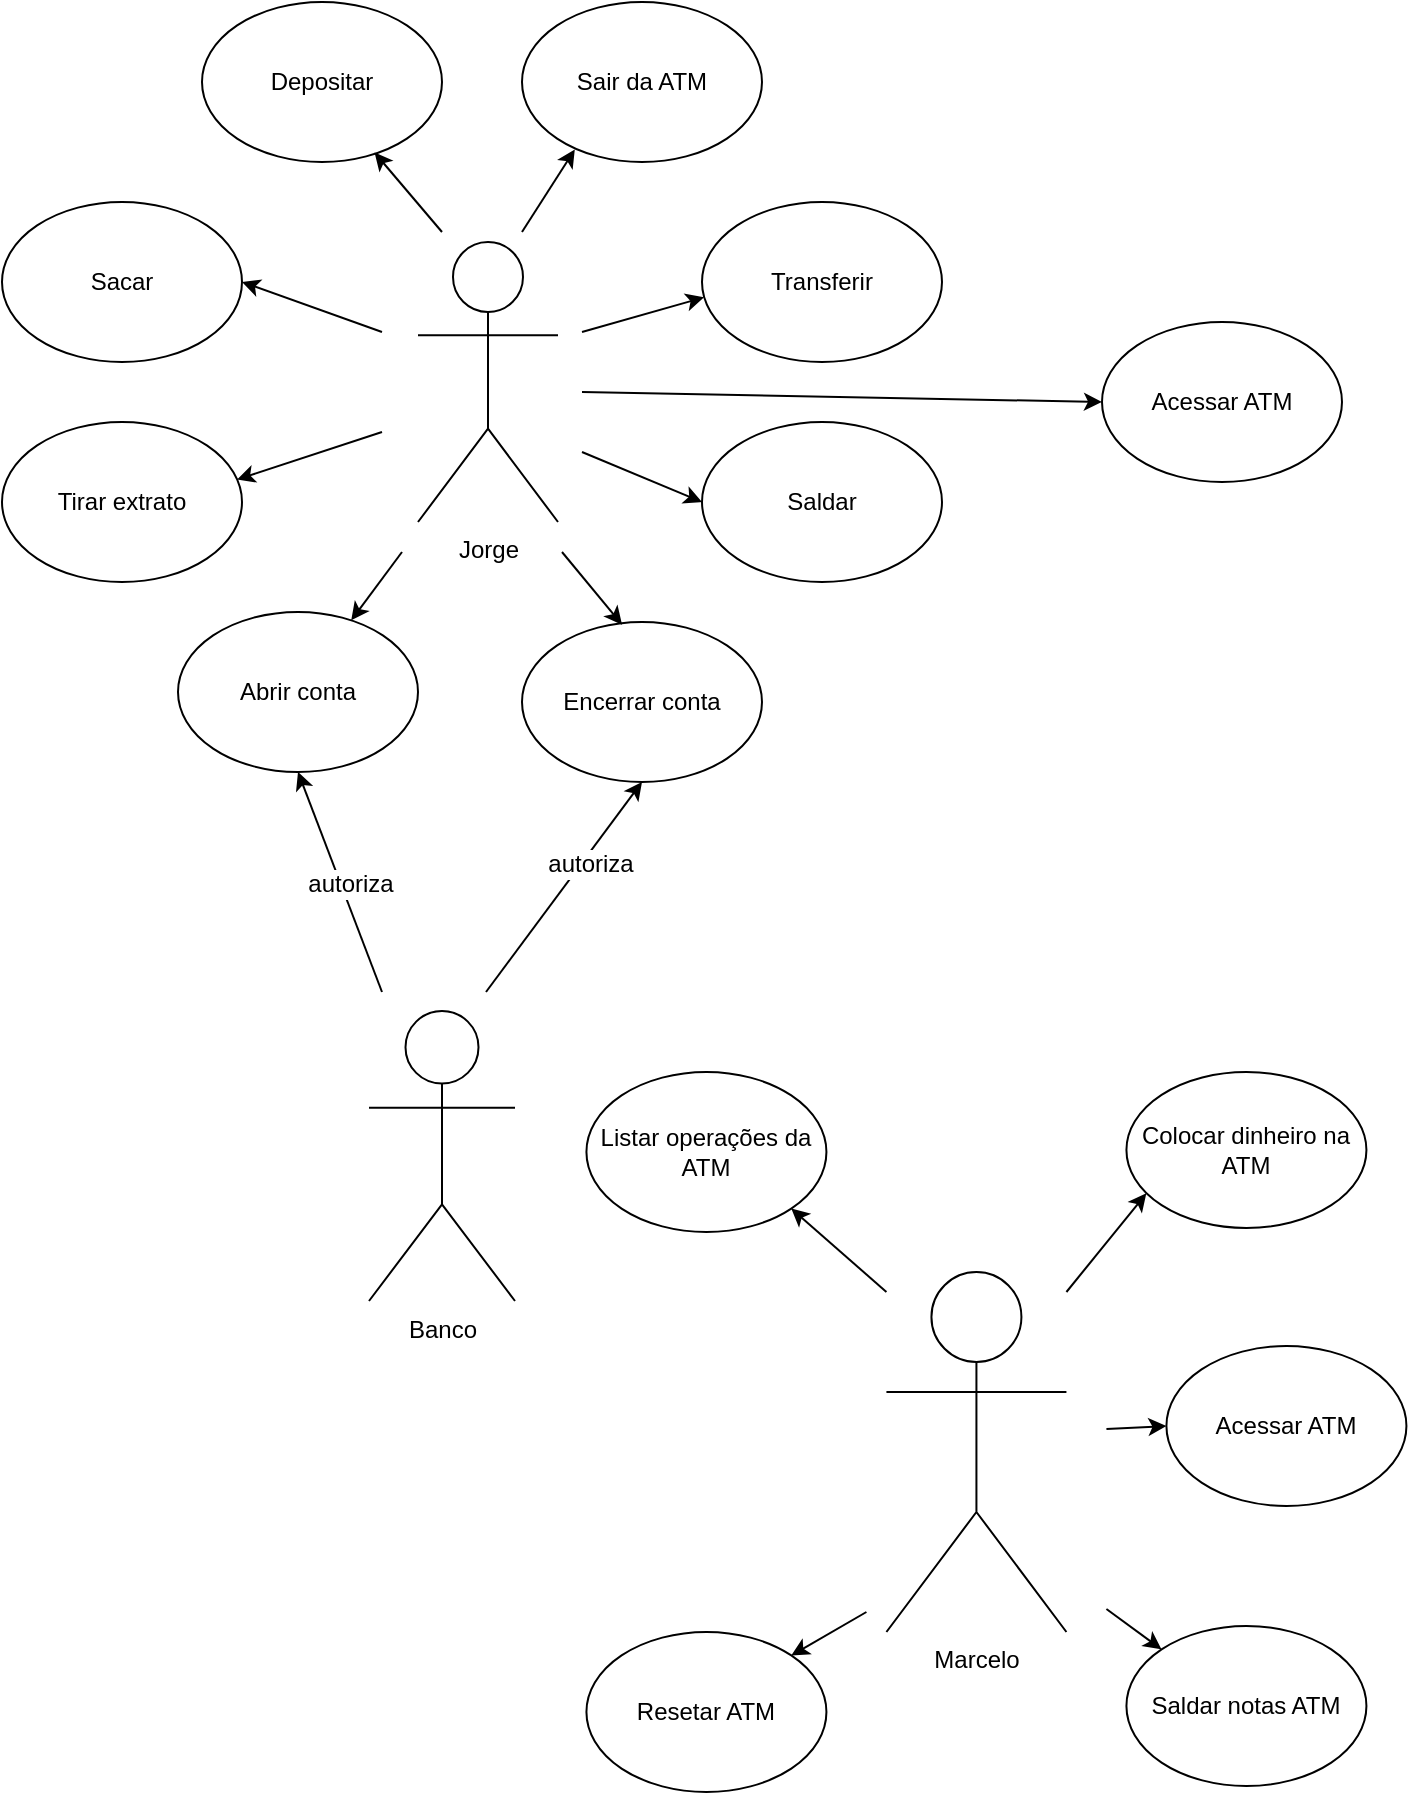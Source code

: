 <mxfile version="11.0.7" type="device"><diagram id="Hi9Vv-OTaBP5hEGPg1eY" name="Casos de Uso"><mxGraphModel dx="1038" dy="550" grid="1" gridSize="10" guides="1" tooltips="1" connect="1" arrows="1" fold="1" page="1" pageScale="1" pageWidth="827" pageHeight="1169" math="0" shadow="0"><root><mxCell id="0"/><mxCell id="1" parent="0"/><mxCell id="EPG8qLSOaNyK6WhrWF3P-1" value="Jorge" style="shape=umlActor;verticalLabelPosition=bottom;labelBackgroundColor=#ffffff;verticalAlign=top;html=1;outlineConnect=0;" parent="1" vertex="1"><mxGeometry x="306" y="215" width="70" height="140" as="geometry"/></mxCell><mxCell id="EPG8qLSOaNyK6WhrWF3P-5" value="Depositar" style="ellipse;whiteSpace=wrap;html=1;" parent="1" vertex="1"><mxGeometry x="198" y="95" width="120" height="80" as="geometry"/></mxCell><mxCell id="EPG8qLSOaNyK6WhrWF3P-6" value="Tirar extrato" style="ellipse;whiteSpace=wrap;html=1;" parent="1" vertex="1"><mxGeometry x="98" y="305" width="120" height="80" as="geometry"/></mxCell><mxCell id="EPG8qLSOaNyK6WhrWF3P-7" value="Abrir conta" style="ellipse;whiteSpace=wrap;html=1;" parent="1" vertex="1"><mxGeometry x="186" y="400" width="120" height="80" as="geometry"/></mxCell><mxCell id="EPG8qLSOaNyK6WhrWF3P-8" value="Encerrar conta" style="ellipse;whiteSpace=wrap;html=1;" parent="1" vertex="1"><mxGeometry x="358" y="405" width="120" height="80" as="geometry"/></mxCell><mxCell id="EPG8qLSOaNyK6WhrWF3P-9" value="Saldar" style="ellipse;whiteSpace=wrap;html=1;" parent="1" vertex="1"><mxGeometry x="448" y="305" width="120" height="80" as="geometry"/></mxCell><mxCell id="EPG8qLSOaNyK6WhrWF3P-10" value="Transferir" style="ellipse;whiteSpace=wrap;html=1;" parent="1" vertex="1"><mxGeometry x="448" y="195" width="120" height="80" as="geometry"/></mxCell><mxCell id="EPG8qLSOaNyK6WhrWF3P-12" value="Sair da ATM" style="ellipse;whiteSpace=wrap;html=1;" parent="1" vertex="1"><mxGeometry x="358" y="95" width="120" height="80" as="geometry"/></mxCell><mxCell id="EPG8qLSOaNyK6WhrWF3P-14" value="Sacar" style="ellipse;whiteSpace=wrap;html=1;" parent="1" vertex="1"><mxGeometry x="98" y="195" width="120" height="80" as="geometry"/></mxCell><mxCell id="EPG8qLSOaNyK6WhrWF3P-16" value="Banco" style="shape=umlActor;verticalLabelPosition=bottom;labelBackgroundColor=#ffffff;verticalAlign=top;html=1;outlineConnect=0;" parent="1" vertex="1"><mxGeometry x="281.5" y="599.5" width="73" height="145" as="geometry"/></mxCell><mxCell id="EPG8qLSOaNyK6WhrWF3P-19" value="" style="endArrow=classic;html=1;entryX=0.5;entryY=1;entryDx=0;entryDy=0;" parent="1" target="EPG8qLSOaNyK6WhrWF3P-8" edge="1"><mxGeometry width="50" height="50" relative="1" as="geometry"><mxPoint x="340" y="590" as="sourcePoint"/><mxPoint x="183" y="120" as="targetPoint"/></mxGeometry></mxCell><mxCell id="EPG8qLSOaNyK6WhrWF3P-21" value="autoriza" style="text;html=1;resizable=0;points=[];align=center;verticalAlign=middle;labelBackgroundColor=#ffffff;" parent="EPG8qLSOaNyK6WhrWF3P-19" vertex="1" connectable="0"><mxGeometry x="-0.386" y="-3" relative="1" as="geometry"><mxPoint x="25.5" y="-34" as="offset"/></mxGeometry></mxCell><mxCell id="EPG8qLSOaNyK6WhrWF3P-20" value="" style="endArrow=classic;html=1;entryX=0.719;entryY=0.941;entryDx=0;entryDy=0;entryPerimeter=0;" parent="1" target="EPG8qLSOaNyK6WhrWF3P-5" edge="1"><mxGeometry width="50" height="50" relative="1" as="geometry"><mxPoint x="318" y="210" as="sourcePoint"/><mxPoint x="-132" y="650" as="targetPoint"/></mxGeometry></mxCell><mxCell id="EPG8qLSOaNyK6WhrWF3P-23" value="" style="endArrow=classic;html=1;entryX=1;entryY=0.5;entryDx=0;entryDy=0;" parent="1" target="EPG8qLSOaNyK6WhrWF3P-14" edge="1"><mxGeometry width="50" height="50" relative="1" as="geometry"><mxPoint x="288" y="260" as="sourcePoint"/><mxPoint x="294" y="180" as="targetPoint"/></mxGeometry></mxCell><mxCell id="EPG8qLSOaNyK6WhrWF3P-24" value="" style="endArrow=classic;html=1;entryX=0.979;entryY=0.36;entryDx=0;entryDy=0;entryPerimeter=0;" parent="1" target="EPG8qLSOaNyK6WhrWF3P-6" edge="1"><mxGeometry width="50" height="50" relative="1" as="geometry"><mxPoint x="288" y="310" as="sourcePoint"/><mxPoint x="228.286" y="245.143" as="targetPoint"/></mxGeometry></mxCell><mxCell id="EPG8qLSOaNyK6WhrWF3P-25" value="" style="endArrow=classic;html=1;" parent="1" target="EPG8qLSOaNyK6WhrWF3P-7" edge="1"><mxGeometry width="50" height="50" relative="1" as="geometry"><mxPoint x="298" y="370" as="sourcePoint"/><mxPoint x="238.286" y="255.143" as="targetPoint"/></mxGeometry></mxCell><mxCell id="EPG8qLSOaNyK6WhrWF3P-26" value="" style="endArrow=classic;html=1;entryX=0.417;entryY=0.017;entryDx=0;entryDy=0;entryPerimeter=0;" parent="1" target="EPG8qLSOaNyK6WhrWF3P-8" edge="1"><mxGeometry width="50" height="50" relative="1" as="geometry"><mxPoint x="378" y="370" as="sourcePoint"/><mxPoint x="292.291" y="418.425" as="targetPoint"/></mxGeometry></mxCell><mxCell id="EPG8qLSOaNyK6WhrWF3P-27" value="" style="endArrow=classic;html=1;entryX=0.22;entryY=0.922;entryDx=0;entryDy=0;entryPerimeter=0;" parent="1" target="EPG8qLSOaNyK6WhrWF3P-12" edge="1"><mxGeometry width="50" height="50" relative="1" as="geometry"><mxPoint x="358" y="210" as="sourcePoint"/><mxPoint x="294.31" y="180.586" as="targetPoint"/></mxGeometry></mxCell><mxCell id="EPG8qLSOaNyK6WhrWF3P-28" value="" style="endArrow=classic;html=1;entryX=0.008;entryY=0.596;entryDx=0;entryDy=0;entryPerimeter=0;" parent="1" target="EPG8qLSOaNyK6WhrWF3P-10" edge="1"><mxGeometry width="50" height="50" relative="1" as="geometry"><mxPoint x="388" y="260" as="sourcePoint"/><mxPoint x="304.31" y="190.586" as="targetPoint"/></mxGeometry></mxCell><mxCell id="EPG8qLSOaNyK6WhrWF3P-29" value="" style="endArrow=classic;html=1;entryX=0;entryY=0.5;entryDx=0;entryDy=0;" parent="1" target="EPG8qLSOaNyK6WhrWF3P-9" edge="1"><mxGeometry width="50" height="50" relative="1" as="geometry"><mxPoint x="388" y="320" as="sourcePoint"/><mxPoint x="457.759" y="244.724" as="targetPoint"/></mxGeometry></mxCell><mxCell id="EPG8qLSOaNyK6WhrWF3P-33" value="" style="endArrow=classic;html=1;entryX=0.5;entryY=1;entryDx=0;entryDy=0;" parent="1" target="EPG8qLSOaNyK6WhrWF3P-7" edge="1"><mxGeometry width="50" height="50" relative="1" as="geometry"><mxPoint x="288" y="590" as="sourcePoint"/><mxPoint x="207.647" y="129.706" as="targetPoint"/></mxGeometry></mxCell><mxCell id="EPG8qLSOaNyK6WhrWF3P-34" value="autoriza" style="text;html=1;resizable=0;points=[];align=center;verticalAlign=middle;labelBackgroundColor=#ffffff;" parent="EPG8qLSOaNyK6WhrWF3P-33" vertex="1" connectable="0"><mxGeometry x="-0.386" y="-3" relative="1" as="geometry"><mxPoint x="-6.5" y="-20" as="offset"/></mxGeometry></mxCell><mxCell id="EPG8qLSOaNyK6WhrWF3P-37" value="Marcelo" style="shape=umlActor;verticalLabelPosition=bottom;labelBackgroundColor=#ffffff;verticalAlign=top;html=1;outlineConnect=0;" parent="1" vertex="1"><mxGeometry x="540.214" y="730" width="90" height="180" as="geometry"/></mxCell><mxCell id="EPG8qLSOaNyK6WhrWF3P-38" value="Listar operações da ATM" style="ellipse;whiteSpace=wrap;html=1;" parent="1" vertex="1"><mxGeometry x="390.214" y="630" width="120" height="80" as="geometry"/></mxCell><mxCell id="EPG8qLSOaNyK6WhrWF3P-39" value="Colocar dinheiro na ATM" style="ellipse;whiteSpace=wrap;html=1;" parent="1" vertex="1"><mxGeometry x="660.214" y="630" width="120" height="78" as="geometry"/></mxCell><mxCell id="EPG8qLSOaNyK6WhrWF3P-40" value="Saldar notas ATM" style="ellipse;whiteSpace=wrap;html=1;" parent="1" vertex="1"><mxGeometry x="660.214" y="907" width="120" height="80" as="geometry"/></mxCell><mxCell id="EPG8qLSOaNyK6WhrWF3P-41" value="Resetar ATM" style="ellipse;whiteSpace=wrap;html=1;" parent="1" vertex="1"><mxGeometry x="390.214" y="910" width="120" height="80" as="geometry"/></mxCell><mxCell id="EPG8qLSOaNyK6WhrWF3P-42" value="" style="endArrow=classic;html=1;entryX=1;entryY=1;entryDx=0;entryDy=0;" parent="1" target="EPG8qLSOaNyK6WhrWF3P-38" edge="1"><mxGeometry width="50" height="50" relative="1" as="geometry"><mxPoint x="540.214" y="740" as="sourcePoint"/><mxPoint x="440.214" y="1010" as="targetPoint"/></mxGeometry></mxCell><mxCell id="EPG8qLSOaNyK6WhrWF3P-43" value="" style="endArrow=classic;html=1;entryX=1;entryY=0;entryDx=0;entryDy=0;" parent="1" target="EPG8qLSOaNyK6WhrWF3P-41" edge="1"><mxGeometry width="50" height="50" relative="1" as="geometry"><mxPoint x="530.214" y="900" as="sourcePoint"/><mxPoint x="530.214" y="840" as="targetPoint"/></mxGeometry></mxCell><mxCell id="EPG8qLSOaNyK6WhrWF3P-44" value="" style="endArrow=classic;html=1;entryX=0.083;entryY=0.778;entryDx=0;entryDy=0;entryPerimeter=0;" parent="1" target="EPG8qLSOaNyK6WhrWF3P-39" edge="1"><mxGeometry width="50" height="50" relative="1" as="geometry"><mxPoint x="630.214" y="740" as="sourcePoint"/><mxPoint x="720.214" y="740" as="targetPoint"/></mxGeometry></mxCell><mxCell id="EPG8qLSOaNyK6WhrWF3P-45" value="" style="endArrow=classic;html=1;entryX=0;entryY=0;entryDx=0;entryDy=0;" parent="1" target="EPG8qLSOaNyK6WhrWF3P-40" edge="1"><mxGeometry width="50" height="50" relative="1" as="geometry"><mxPoint x="650.214" y="898.5" as="sourcePoint"/><mxPoint x="720.214" y="848.5" as="targetPoint"/></mxGeometry></mxCell><mxCell id="EPG8qLSOaNyK6WhrWF3P-46" value="Acessar ATM" style="ellipse;whiteSpace=wrap;html=1;" parent="1" vertex="1"><mxGeometry x="680.214" y="767" width="120" height="80" as="geometry"/></mxCell><mxCell id="EPG8qLSOaNyK6WhrWF3P-49" value="" style="endArrow=classic;html=1;entryX=0;entryY=0.5;entryDx=0;entryDy=0;" parent="1" target="EPG8qLSOaNyK6WhrWF3P-46" edge="1"><mxGeometry width="50" height="50" relative="1" as="geometry"><mxPoint x="650.214" y="808.5" as="sourcePoint"/><mxPoint x="680.214" y="798.5" as="targetPoint"/></mxGeometry></mxCell><mxCell id="EPG8qLSOaNyK6WhrWF3P-52" value="Acessar ATM" style="ellipse;whiteSpace=wrap;html=1;" parent="1" vertex="1"><mxGeometry x="648" y="255" width="120" height="80" as="geometry"/></mxCell><mxCell id="EPG8qLSOaNyK6WhrWF3P-53" value="" style="endArrow=classic;html=1;entryX=0;entryY=0.5;entryDx=0;entryDy=0;" parent="1" target="EPG8qLSOaNyK6WhrWF3P-52" edge="1"><mxGeometry width="50" height="50" relative="1" as="geometry"><mxPoint x="388" y="290" as="sourcePoint"/><mxPoint x="608" y="270" as="targetPoint"/></mxGeometry></mxCell></root></mxGraphModel></diagram><diagram id="ivXo8gy37Oltigu9Xt8-" name="Diagrama de Classes"><mxGraphModel dx="2076" dy="2171" grid="1" gridSize="10" guides="1" tooltips="1" connect="1" arrows="1" fold="1" page="1" pageScale="1" pageWidth="827" pageHeight="1169" math="0" shadow="0"><root><mxCell id="rTVND1AjhI97MIyOxz-G-0"/><mxCell id="rTVND1AjhI97MIyOxz-G-1" parent="rTVND1AjhI97MIyOxz-G-0"/><mxCell id="rTVND1AjhI97MIyOxz-G-2" value="Banco" style="swimlane;fontStyle=1;align=center;verticalAlign=top;childLayout=stackLayout;horizontal=1;startSize=26;horizontalStack=0;resizeParent=1;resizeParentMax=0;resizeLast=0;collapsible=1;marginBottom=0;" parent="rTVND1AjhI97MIyOxz-G-1" vertex="1"><mxGeometry x="95" y="473" width="223" height="220" as="geometry"/></mxCell><mxCell id="rTVND1AjhI97MIyOxz-G-3" value="+nome:String&#10;+identificador: String&#10;+gerador_de_senhas: Generator" style="text;strokeColor=none;fillColor=none;align=left;verticalAlign=top;spacingLeft=4;spacingRight=4;overflow=hidden;rotatable=0;points=[[0,0.5],[1,0.5]];portConstraint=eastwest;" parent="rTVND1AjhI97MIyOxz-G-2" vertex="1"><mxGeometry y="26" width="223" height="54" as="geometry"/></mxCell><mxCell id="rTVND1AjhI97MIyOxz-G-4" value="" style="line;strokeWidth=1;fillColor=none;align=left;verticalAlign=middle;spacingTop=-1;spacingLeft=3;spacingRight=3;rotatable=0;labelPosition=right;points=[];portConstraint=eastwest;" parent="rTVND1AjhI97MIyOxz-G-2" vertex="1"><mxGeometry y="80" width="223" height="8" as="geometry"/></mxCell><mxCell id="rTVND1AjhI97MIyOxz-G-5" value="+Banco(String nome, String identificador)&#10;get_contas(): List&lt;Conta&gt;&#10;get_conta(String identificador): Conta&#10;abrir_conta_corrente(Pessoa dono, String senha): ContaCorrente&#10;abrir_conta_poupanca(Pessoa dono, String senha): ContaPoupanca&#10;" style="text;strokeColor=none;fillColor=none;align=left;verticalAlign=top;spacingLeft=4;spacingRight=4;overflow=hidden;rotatable=0;points=[[0,0.5],[1,0.5]];portConstraint=eastwest;whiteSpace=wrap;" parent="rTVND1AjhI97MIyOxz-G-2" vertex="1"><mxGeometry y="88" width="223" height="132" as="geometry"/></mxCell><mxCell id="rTVND1AjhI97MIyOxz-G-8" value="Pessoa" style="swimlane;fontStyle=1;align=center;verticalAlign=top;childLayout=stackLayout;horizontal=1;startSize=26;horizontalStack=0;resizeParent=1;resizeParentMax=0;resizeLast=0;collapsible=1;marginBottom=0;" parent="rTVND1AjhI97MIyOxz-G-1" vertex="1"><mxGeometry x="410.5" y="100" width="164" height="162" as="geometry"/></mxCell><mxCell id="rTVND1AjhI97MIyOxz-G-9" value="+nome: String&#10;+data_de_nascimento: Date&#10;+cpf: String&#10;+rg: String&#10;+email: String&#10;+telefone: String" style="text;strokeColor=none;fillColor=none;align=left;verticalAlign=top;spacingLeft=4;spacingRight=4;overflow=hidden;rotatable=0;points=[[0,0.5],[1,0.5]];portConstraint=eastwest;" parent="rTVND1AjhI97MIyOxz-G-8" vertex="1"><mxGeometry y="26" width="164" height="104" as="geometry"/></mxCell><mxCell id="rTVND1AjhI97MIyOxz-G-10" value="" style="line;strokeWidth=1;fillColor=none;align=left;verticalAlign=middle;spacingTop=-1;spacingLeft=3;spacingRight=3;rotatable=0;labelPosition=right;points=[];portConstraint=eastwest;" parent="rTVND1AjhI97MIyOxz-G-8" vertex="1"><mxGeometry y="130" width="164" height="8" as="geometry"/></mxCell><mxCell id="rTVND1AjhI97MIyOxz-G-11" value="+Pessoa(all attrs)" style="text;strokeColor=none;fillColor=none;align=left;verticalAlign=top;spacingLeft=4;spacingRight=4;overflow=hidden;rotatable=0;points=[[0,0.5],[1,0.5]];portConstraint=eastwest;" parent="rTVND1AjhI97MIyOxz-G-8" vertex="1"><mxGeometry y="138" width="164" height="24" as="geometry"/></mxCell><mxCell id="7KbAS06GciG2dPXP72wf-8" style="edgeStyle=orthogonalEdgeStyle;rounded=0;orthogonalLoop=1;jettySize=auto;html=1;endArrow=classic;endFill=1;fontColor=#000000;exitX=0.614;exitY=0;exitDx=0;exitDy=0;exitPerimeter=0;entryX=0.567;entryY=0.988;entryDx=0;entryDy=0;entryPerimeter=0;" parent="rTVND1AjhI97MIyOxz-G-1" source="rTVND1AjhI97MIyOxz-G-12" target="rTVND1AjhI97MIyOxz-G-11" edge="1"><mxGeometry relative="1" as="geometry"><mxPoint x="520" y="298.5" as="sourcePoint"/><mxPoint x="543.5" y="300" as="targetPoint"/><Array as="points"><mxPoint x="502.5" y="292"/></Array></mxGeometry></mxCell><mxCell id="t8FnQX3LQDH8CcAvY4PD-7" style="edgeStyle=orthogonalEdgeStyle;rounded=0;orthogonalLoop=1;jettySize=auto;html=1;entryX=0.75;entryY=0;entryDx=0;entryDy=0;startArrow=block;startFill=0;endArrow=none;endFill=0;exitX=0.37;exitY=1.008;exitDx=0;exitDy=0;exitPerimeter=0;" parent="rTVND1AjhI97MIyOxz-G-1" source="rTVND1AjhI97MIyOxz-G-15" target="rTVND1AjhI97MIyOxz-G-24" edge="1"><mxGeometry relative="1" as="geometry"><Array as="points"><mxPoint x="453.5" y="690"/><mxPoint x="370.5" y="690"/></Array><mxPoint x="454.5" y="680" as="sourcePoint"/></mxGeometry></mxCell><mxCell id="rTVND1AjhI97MIyOxz-G-12" value="Conta" style="swimlane;fontStyle=2;align=center;verticalAlign=top;childLayout=stackLayout;horizontal=1;startSize=26;horizontalStack=0;resizeParent=1;resizeParentMax=0;resizeLast=0;collapsible=1;marginBottom=0;fontColor=#000000;" parent="rTVND1AjhI97MIyOxz-G-1" vertex="1"><mxGeometry x="379" y="322.5" width="202" height="330" as="geometry"/></mxCell><mxCell id="rTVND1AjhI97MIyOxz-G-13" value="#dono: Pessoa&#10;+identicador: String&#10;#saldo: float&#10;#limite: float&#10;#senha: String&#10;#autenticado: boolean&#10;#juros: float&#10;#operacoes: List&lt;String&gt;&#10;#superuser: boolean" style="text;strokeColor=none;fillColor=none;align=left;verticalAlign=top;spacingLeft=4;spacingRight=4;overflow=hidden;rotatable=0;points=[[0,0.5],[1,0.5]];portConstraint=eastwest;" parent="rTVND1AjhI97MIyOxz-G-12" vertex="1"><mxGeometry y="26" width="202" height="134" as="geometry"/></mxCell><mxCell id="rTVND1AjhI97MIyOxz-G-14" value="" style="line;strokeWidth=1;fillColor=none;align=left;verticalAlign=middle;spacingTop=-1;spacingLeft=3;spacingRight=3;rotatable=0;labelPosition=right;points=[];portConstraint=eastwest;" parent="rTVND1AjhI97MIyOxz-G-12" vertex="1"><mxGeometry y="160" width="202" height="8" as="geometry"/></mxCell><mxCell id="rTVND1AjhI97MIyOxz-G-15" value="+Conta(String identificador, Pessoa dono, String senha)&lt;br&gt;+depositar(float valor): void&lt;br&gt;+sacar(float valor): void&lt;br&gt;+tirar_extrato(): List&amp;lt;String&amp;gt;&lt;br&gt;+verificar_saldo(): float&lt;br&gt;+get_dono(): Pessoa&lt;br&gt;+autenticar(String senha): bool&lt;br&gt;+deslogar(): void&lt;br&gt;+&lt;i&gt;fechar(): void&lt;/i&gt;&lt;br&gt;+&lt;i&gt;corrigir(): void&lt;/i&gt;" style="text;align=left;verticalAlign=top;spacingLeft=4;spacingRight=4;overflow=hidden;rotatable=0;points=[[0,0.5],[1,0.5]];portConstraint=eastwest;fontStyle=0;snapToPoint=0;whiteSpace=wrap;html=1;" parent="rTVND1AjhI97MIyOxz-G-12" vertex="1"><mxGeometry y="168" width="202" height="162" as="geometry"/></mxCell><mxCell id="rTVND1AjhI97MIyOxz-G-16" value="ATM" style="swimlane;fontStyle=1;align=center;verticalAlign=top;childLayout=stackLayout;horizontal=1;startSize=26;horizontalStack=0;resizeParent=1;resizeParentMax=0;resizeLast=0;collapsible=1;marginBottom=0;" parent="rTVND1AjhI97MIyOxz-G-1" vertex="1"><mxGeometry x="100" y="-71.5" width="290" height="390" as="geometry"/></mxCell><mxCell id="rTVND1AjhI97MIyOxz-G-17" value="-dinheiro: Map&lt;String, int&gt;&#10;-historico: List&lt;String&gt;&#10;&#10;" style="text;strokeColor=none;fillColor=none;align=left;verticalAlign=top;spacingLeft=4;spacingRight=4;overflow=hidden;rotatable=0;points=[[0,0.5],[1,0.5]];portConstraint=eastwest;" parent="rTVND1AjhI97MIyOxz-G-16" vertex="1"><mxGeometry y="26" width="290" height="34" as="geometry"/></mxCell><mxCell id="rTVND1AjhI97MIyOxz-G-18" value="" style="line;strokeWidth=1;fillColor=none;align=left;verticalAlign=middle;spacingTop=-1;spacingLeft=3;spacingRight=3;rotatable=0;labelPosition=right;points=[];portConstraint=eastwest;" parent="rTVND1AjhI97MIyOxz-G-16" vertex="1"><mxGeometry y="60" width="290" height="8" as="geometry"/></mxCell><mxCell id="rTVND1AjhI97MIyOxz-G-19" value="+ATM()&#10;+iniciar_atendimento(): void&#10;+atender_entrada(): void&#10;+atender_deposito(): void&#10;+atender_gerente(): void&#10;+atender_cliente():void&#10;+conectar_conta(String identificador, String senha):&#10;void&#10;+desconectar_conta(): void&#10;+listar_notas(): void&#10;+adicionar_dinheiro(Map&lt;String, int&gt;): void&#10;+reset(): void&#10;+mostrar_historico(): void&#10;+desconectar_conta(): void&#10;+conectar_conta(String numero_conta, String senha): void&#10;+saque(Conta de, float valor): void&#10;+transferencia(Conta de, Conta para, flot valor): void&#10;+deposito(Conta em, float valor): void&#10;+fornecer_extrato(Conta de): List&lt;String&gt;&#10;+fornecer_saldo(Conta de): String" style="text;strokeColor=none;fillColor=none;align=left;verticalAlign=top;spacingLeft=4;spacingRight=4;overflow=hidden;rotatable=0;points=[[0,0.5],[1,0.5]];portConstraint=eastwest;whiteSpace=wrap;" parent="rTVND1AjhI97MIyOxz-G-16" vertex="1"><mxGeometry y="68" width="290" height="322" as="geometry"/></mxCell><mxCell id="rTVND1AjhI97MIyOxz-G-24" value="ContaPoupanca" style="swimlane;fontStyle=1;align=center;verticalAlign=top;childLayout=stackLayout;horizontal=1;startSize=26;horizontalStack=0;resizeParent=1;resizeParentMax=0;resizeLast=0;collapsible=1;marginBottom=0;" parent="rTVND1AjhI97MIyOxz-G-1" vertex="1"><mxGeometry x="250" y="727.5" width="160" height="120" as="geometry"/></mxCell><mxCell id="rTVND1AjhI97MIyOxz-G-26" value="" style="line;strokeWidth=1;fillColor=none;align=left;verticalAlign=middle;spacingTop=-1;spacingLeft=3;spacingRight=3;rotatable=0;labelPosition=right;points=[];portConstraint=eastwest;" parent="rTVND1AjhI97MIyOxz-G-24" vertex="1"><mxGeometry y="26" width="160" height="8" as="geometry"/></mxCell><mxCell id="rTVND1AjhI97MIyOxz-G-27" value="+ContaPoupanca(String identificador, Pessoa dono, String senha)&#10;+corrigir(): void&#10;+fechar(): void&#10;" style="text;strokeColor=none;fillColor=none;align=left;verticalAlign=top;spacingLeft=4;spacingRight=4;overflow=hidden;rotatable=0;points=[[0,0.5],[1,0.5]];portConstraint=eastwest;whiteSpace=wrap;" parent="rTVND1AjhI97MIyOxz-G-24" vertex="1"><mxGeometry y="34" width="160" height="86" as="geometry"/></mxCell><mxCell id="t8FnQX3LQDH8CcAvY4PD-8" style="edgeStyle=orthogonalEdgeStyle;rounded=0;orthogonalLoop=1;jettySize=auto;html=1;startArrow=block;startFill=0;endArrow=none;endFill=0;entryX=0.367;entryY=0.002;entryDx=0;entryDy=0;entryPerimeter=0;exitX=0.5;exitY=1;exitDx=0;exitDy=0;" parent="rTVND1AjhI97MIyOxz-G-1" source="rTVND1AjhI97MIyOxz-G-12" target="rTVND1AjhI97MIyOxz-G-28" edge="1"><mxGeometry relative="1" as="geometry"><mxPoint x="481" y="588.5" as="sourcePoint"/><mxPoint x="528" y="638.5" as="targetPoint"/><Array as="points"><mxPoint x="479.5" y="675"/></Array></mxGeometry></mxCell><mxCell id="rTVND1AjhI97MIyOxz-G-28" value="ContaCorrente" style="swimlane;fontStyle=1;align=center;verticalAlign=top;childLayout=stackLayout;horizontal=1;startSize=26;horizontalStack=0;resizeParent=1;resizeParentMax=0;resizeLast=0;collapsible=1;marginBottom=0;" parent="rTVND1AjhI97MIyOxz-G-1" vertex="1"><mxGeometry x="421.5" y="728" width="160" height="140" as="geometry"/></mxCell><mxCell id="rTVND1AjhI97MIyOxz-G-30" value="" style="line;strokeWidth=1;fillColor=none;align=left;verticalAlign=middle;spacingTop=-1;spacingLeft=3;spacingRight=3;rotatable=0;labelPosition=right;points=[];portConstraint=eastwest;" parent="rTVND1AjhI97MIyOxz-G-28" vertex="1"><mxGeometry y="26" width="160" height="8" as="geometry"/></mxCell><mxCell id="rTVND1AjhI97MIyOxz-G-31" value="+ContaCorrente(String identificador, Pessoa dono, String senha)&#10;+sacar(float valor): void&#10;+set_limite(float valor): void&#10;+corrigir(): void&#10;+fechar(): void&#10;" style="text;strokeColor=none;fillColor=none;align=left;verticalAlign=top;spacingLeft=4;spacingRight=4;overflow=hidden;rotatable=0;points=[[0,0.5],[1,0.5]];portConstraint=eastwest;whiteSpace=wrap;" parent="rTVND1AjhI97MIyOxz-G-28" vertex="1"><mxGeometry y="34" width="160" height="106" as="geometry"/></mxCell><mxCell id="rTVND1AjhI97MIyOxz-G-42" value="1" style="text;html=1;resizable=0;points=[];autosize=1;align=left;verticalAlign=top;spacingTop=-4;fontColor=#000000;" parent="rTVND1AjhI97MIyOxz-G-1" vertex="1"><mxGeometry x="230" y="320.5" width="20" height="20" as="geometry"/></mxCell><mxCell id="rTVND1AjhI97MIyOxz-G-44" value="1" style="text;html=1;resizable=0;points=[];autosize=1;align=left;verticalAlign=top;spacingTop=-4;fontColor=#000000;" parent="rTVND1AjhI97MIyOxz-G-1" vertex="1"><mxGeometry x="365" y="415.5" width="20" height="20" as="geometry"/></mxCell><mxCell id="7KbAS06GciG2dPXP72wf-4" style="edgeStyle=orthogonalEdgeStyle;rounded=0;orthogonalLoop=1;jettySize=auto;html=1;endArrow=none;endFill=0;fontColor=#000000;startArrow=classic;startFill=1;entryX=0.438;entryY=1;entryDx=0;entryDy=0;entryPerimeter=0;" parent="rTVND1AjhI97MIyOxz-G-1" source="rTVND1AjhI97MIyOxz-G-13" target="rTVND1AjhI97MIyOxz-G-19" edge="1"><mxGeometry relative="1" as="geometry"><mxPoint x="459" y="178.5" as="sourcePoint"/><mxPoint x="232" y="320" as="targetPoint"/><Array as="points"><mxPoint x="227" y="438"/></Array></mxGeometry></mxCell><mxCell id="7KbAS06GciG2dPXP72wf-7" value="conta_autenticada" style="text;html=1;resizable=0;points=[];autosize=1;align=left;verticalAlign=top;spacingTop=-4;fontColor=#000000;" parent="rTVND1AjhI97MIyOxz-G-1" vertex="1"><mxGeometry x="265" y="440.5" width="110" height="20" as="geometry"/></mxCell><mxCell id="7KbAS06GciG2dPXP72wf-9" value="1" style="text;html=1;resizable=0;points=[];autosize=1;align=left;verticalAlign=top;spacingTop=-4;fontColor=#000000;" parent="rTVND1AjhI97MIyOxz-G-1" vertex="1"><mxGeometry x="505" y="262" width="20" height="20" as="geometry"/></mxCell><mxCell id="7KbAS06GciG2dPXP72wf-10" value="1..*" style="text;html=1;resizable=0;points=[];autosize=1;align=left;verticalAlign=top;spacingTop=-4;fontColor=#000000;" parent="rTVND1AjhI97MIyOxz-G-1" vertex="1"><mxGeometry x="505" y="305.5" width="30" height="20" as="geometry"/></mxCell><mxCell id="t8FnQX3LQDH8CcAvY4PD-0" style="edgeStyle=orthogonalEdgeStyle;rounded=0;orthogonalLoop=1;jettySize=auto;html=1;endArrow=none;endFill=0;startArrow=classic;startFill=1;entryX=1;entryY=0.5;entryDx=0;entryDy=0;exitX=-0.003;exitY=0.218;exitDx=0;exitDy=0;exitPerimeter=0;" parent="rTVND1AjhI97MIyOxz-G-1" source="rTVND1AjhI97MIyOxz-G-15" target="rTVND1AjhI97MIyOxz-G-3" edge="1"><mxGeometry relative="1" as="geometry"><mxPoint x="363.5" y="526" as="sourcePoint"/><Array as="points"><mxPoint x="363.5" y="526"/></Array><mxPoint x="323.5" y="529" as="targetPoint"/></mxGeometry></mxCell><mxCell id="t8FnQX3LQDH8CcAvY4PD-1" value="1" style="text;html=1;resizable=0;points=[];autosize=1;align=left;verticalAlign=top;spacingTop=-4;" parent="rTVND1AjhI97MIyOxz-G-1" vertex="1"><mxGeometry x="318" y="506" width="20" height="20" as="geometry"/></mxCell><mxCell id="t8FnQX3LQDH8CcAvY4PD-2" value="0..*" style="text;html=1;resizable=0;points=[];autosize=1;align=left;verticalAlign=top;spacingTop=-4;" parent="rTVND1AjhI97MIyOxz-G-1" vertex="1"><mxGeometry x="355" y="506" width="30" height="20" as="geometry"/></mxCell><mxCell id="sGJzCgPr77tSk2IbN7pq-5" style="edgeStyle=orthogonalEdgeStyle;rounded=0;orthogonalLoop=1;jettySize=auto;html=1;exitX=0.253;exitY=1;exitDx=0;exitDy=0;endArrow=classic;endFill=1;exitPerimeter=0;entryX=0.348;entryY=-0.001;entryDx=0;entryDy=0;entryPerimeter=0;" parent="rTVND1AjhI97MIyOxz-G-1" source="rTVND1AjhI97MIyOxz-G-19" target="rTVND1AjhI97MIyOxz-G-2" edge="1"><mxGeometry relative="1" as="geometry"><mxPoint x="180" y="420" as="targetPoint"/><Array as="points"/></mxGeometry></mxCell><mxCell id="sGJzCgPr77tSk2IbN7pq-6" value="1" style="text;html=1;resizable=0;points=[];autosize=1;align=left;verticalAlign=top;spacingTop=-4;" parent="rTVND1AjhI97MIyOxz-G-1" vertex="1"><mxGeometry x="153.5" y="450.5" width="20" height="20" as="geometry"/></mxCell><mxCell id="sGJzCgPr77tSk2IbN7pq-7" value="1..*" style="text;html=1;resizable=0;points=[];autosize=1;align=left;verticalAlign=top;spacingTop=-4;" parent="rTVND1AjhI97MIyOxz-G-1" vertex="1"><mxGeometry x="138.5" y="320.5" width="30" height="20" as="geometry"/></mxCell><mxCell id="M02meHcDEYpCTJjhawHD-8" style="edgeStyle=orthogonalEdgeStyle;rounded=0;orthogonalLoop=1;jettySize=auto;html=1;exitX=0.5;exitY=0;exitDx=0;exitDy=0;entryX=0.644;entryY=1.001;entryDx=0;entryDy=0;entryPerimeter=0;endArrow=block;endFill=0;" parent="rTVND1AjhI97MIyOxz-G-1" source="M02meHcDEYpCTJjhawHD-4" target="rTVND1AjhI97MIyOxz-G-15" edge="1"><mxGeometry relative="1" as="geometry"/></mxCell><mxCell id="M02meHcDEYpCTJjhawHD-4" value="ContaSuper" style="swimlane;fontStyle=1;align=center;verticalAlign=top;childLayout=stackLayout;horizontal=1;startSize=26;horizontalStack=0;resizeParent=1;resizeParentMax=0;resizeLast=0;collapsible=1;marginBottom=0;" parent="rTVND1AjhI97MIyOxz-G-1" vertex="1"><mxGeometry x="596.5" y="728" width="160" height="130" as="geometry"/></mxCell><mxCell id="M02meHcDEYpCTJjhawHD-6" value="" style="line;strokeWidth=1;fillColor=none;align=left;verticalAlign=middle;spacingTop=-1;spacingLeft=3;spacingRight=3;rotatable=0;labelPosition=right;points=[];portConstraint=eastwest;" parent="M02meHcDEYpCTJjhawHD-4" vertex="1"><mxGeometry y="26" width="160" height="8" as="geometry"/></mxCell><mxCell id="M02meHcDEYpCTJjhawHD-7" value="ContaSuper(String identificador, String senha)&#10;+corrigir(): void&#10;+fechar(): void&#10;+sacar(): void&#10;+creditar(): void" style="text;strokeColor=none;fillColor=none;align=left;verticalAlign=top;spacingLeft=4;spacingRight=4;overflow=hidden;rotatable=0;points=[[0,0.5],[1,0.5]];portConstraint=eastwest;whiteSpace=wrap;" parent="M02meHcDEYpCTJjhawHD-4" vertex="1"><mxGeometry y="34" width="160" height="96" as="geometry"/></mxCell><mxCell id="O9XASx-jUeWsi_r7Kmsh-1" value="Endereco" style="swimlane;fontStyle=1;align=center;verticalAlign=top;childLayout=stackLayout;horizontal=1;startSize=26;horizontalStack=0;resizeParent=1;resizeParentMax=0;resizeLast=0;collapsible=1;marginBottom=0;" vertex="1" parent="rTVND1AjhI97MIyOxz-G-1"><mxGeometry x="611" y="98" width="160" height="174" as="geometry"/></mxCell><mxCell id="O9XASx-jUeWsi_r7Kmsh-2" value="+pais: String&#10;+estado: String&#10;+cidade: String&#10;+rua: String&#10;+numero: String&#10;+complemento: String&#10;+cep: String" style="text;strokeColor=none;fillColor=none;align=left;verticalAlign=top;spacingLeft=4;spacingRight=4;overflow=hidden;rotatable=0;points=[[0,0.5],[1,0.5]];portConstraint=eastwest;" vertex="1" parent="O9XASx-jUeWsi_r7Kmsh-1"><mxGeometry y="26" width="160" height="114" as="geometry"/></mxCell><mxCell id="O9XASx-jUeWsi_r7Kmsh-3" value="" style="line;strokeWidth=1;fillColor=none;align=left;verticalAlign=middle;spacingTop=-1;spacingLeft=3;spacingRight=3;rotatable=0;labelPosition=right;points=[];portConstraint=eastwest;" vertex="1" parent="O9XASx-jUeWsi_r7Kmsh-1"><mxGeometry y="140" width="160" height="8" as="geometry"/></mxCell><mxCell id="O9XASx-jUeWsi_r7Kmsh-4" value="+Endereco(all attrs)" style="text;strokeColor=none;fillColor=none;align=left;verticalAlign=top;spacingLeft=4;spacingRight=4;overflow=hidden;rotatable=0;points=[[0,0.5],[1,0.5]];portConstraint=eastwest;" vertex="1" parent="O9XASx-jUeWsi_r7Kmsh-1"><mxGeometry y="148" width="160" height="26" as="geometry"/></mxCell><mxCell id="O9XASx-jUeWsi_r7Kmsh-5" style="edgeStyle=orthogonalEdgeStyle;rounded=0;orthogonalLoop=1;jettySize=auto;html=1;exitX=1;exitY=0.5;exitDx=0;exitDy=0;startArrow=none;startFill=0;endArrow=classic;endFill=1;" edge="1" parent="rTVND1AjhI97MIyOxz-G-1" source="rTVND1AjhI97MIyOxz-G-9"><mxGeometry relative="1" as="geometry"><mxPoint x="610.5" y="178" as="targetPoint"/><Array as="points"><mxPoint x="610.5" y="178"/></Array></mxGeometry></mxCell><mxCell id="O9XASx-jUeWsi_r7Kmsh-6" value="1" style="text;html=1;resizable=0;points=[];autosize=1;align=left;verticalAlign=top;spacingTop=-4;" vertex="1" parent="rTVND1AjhI97MIyOxz-G-1"><mxGeometry x="574.5" y="160" width="20" height="20" as="geometry"/></mxCell></root></mxGraphModel></diagram></mxfile>